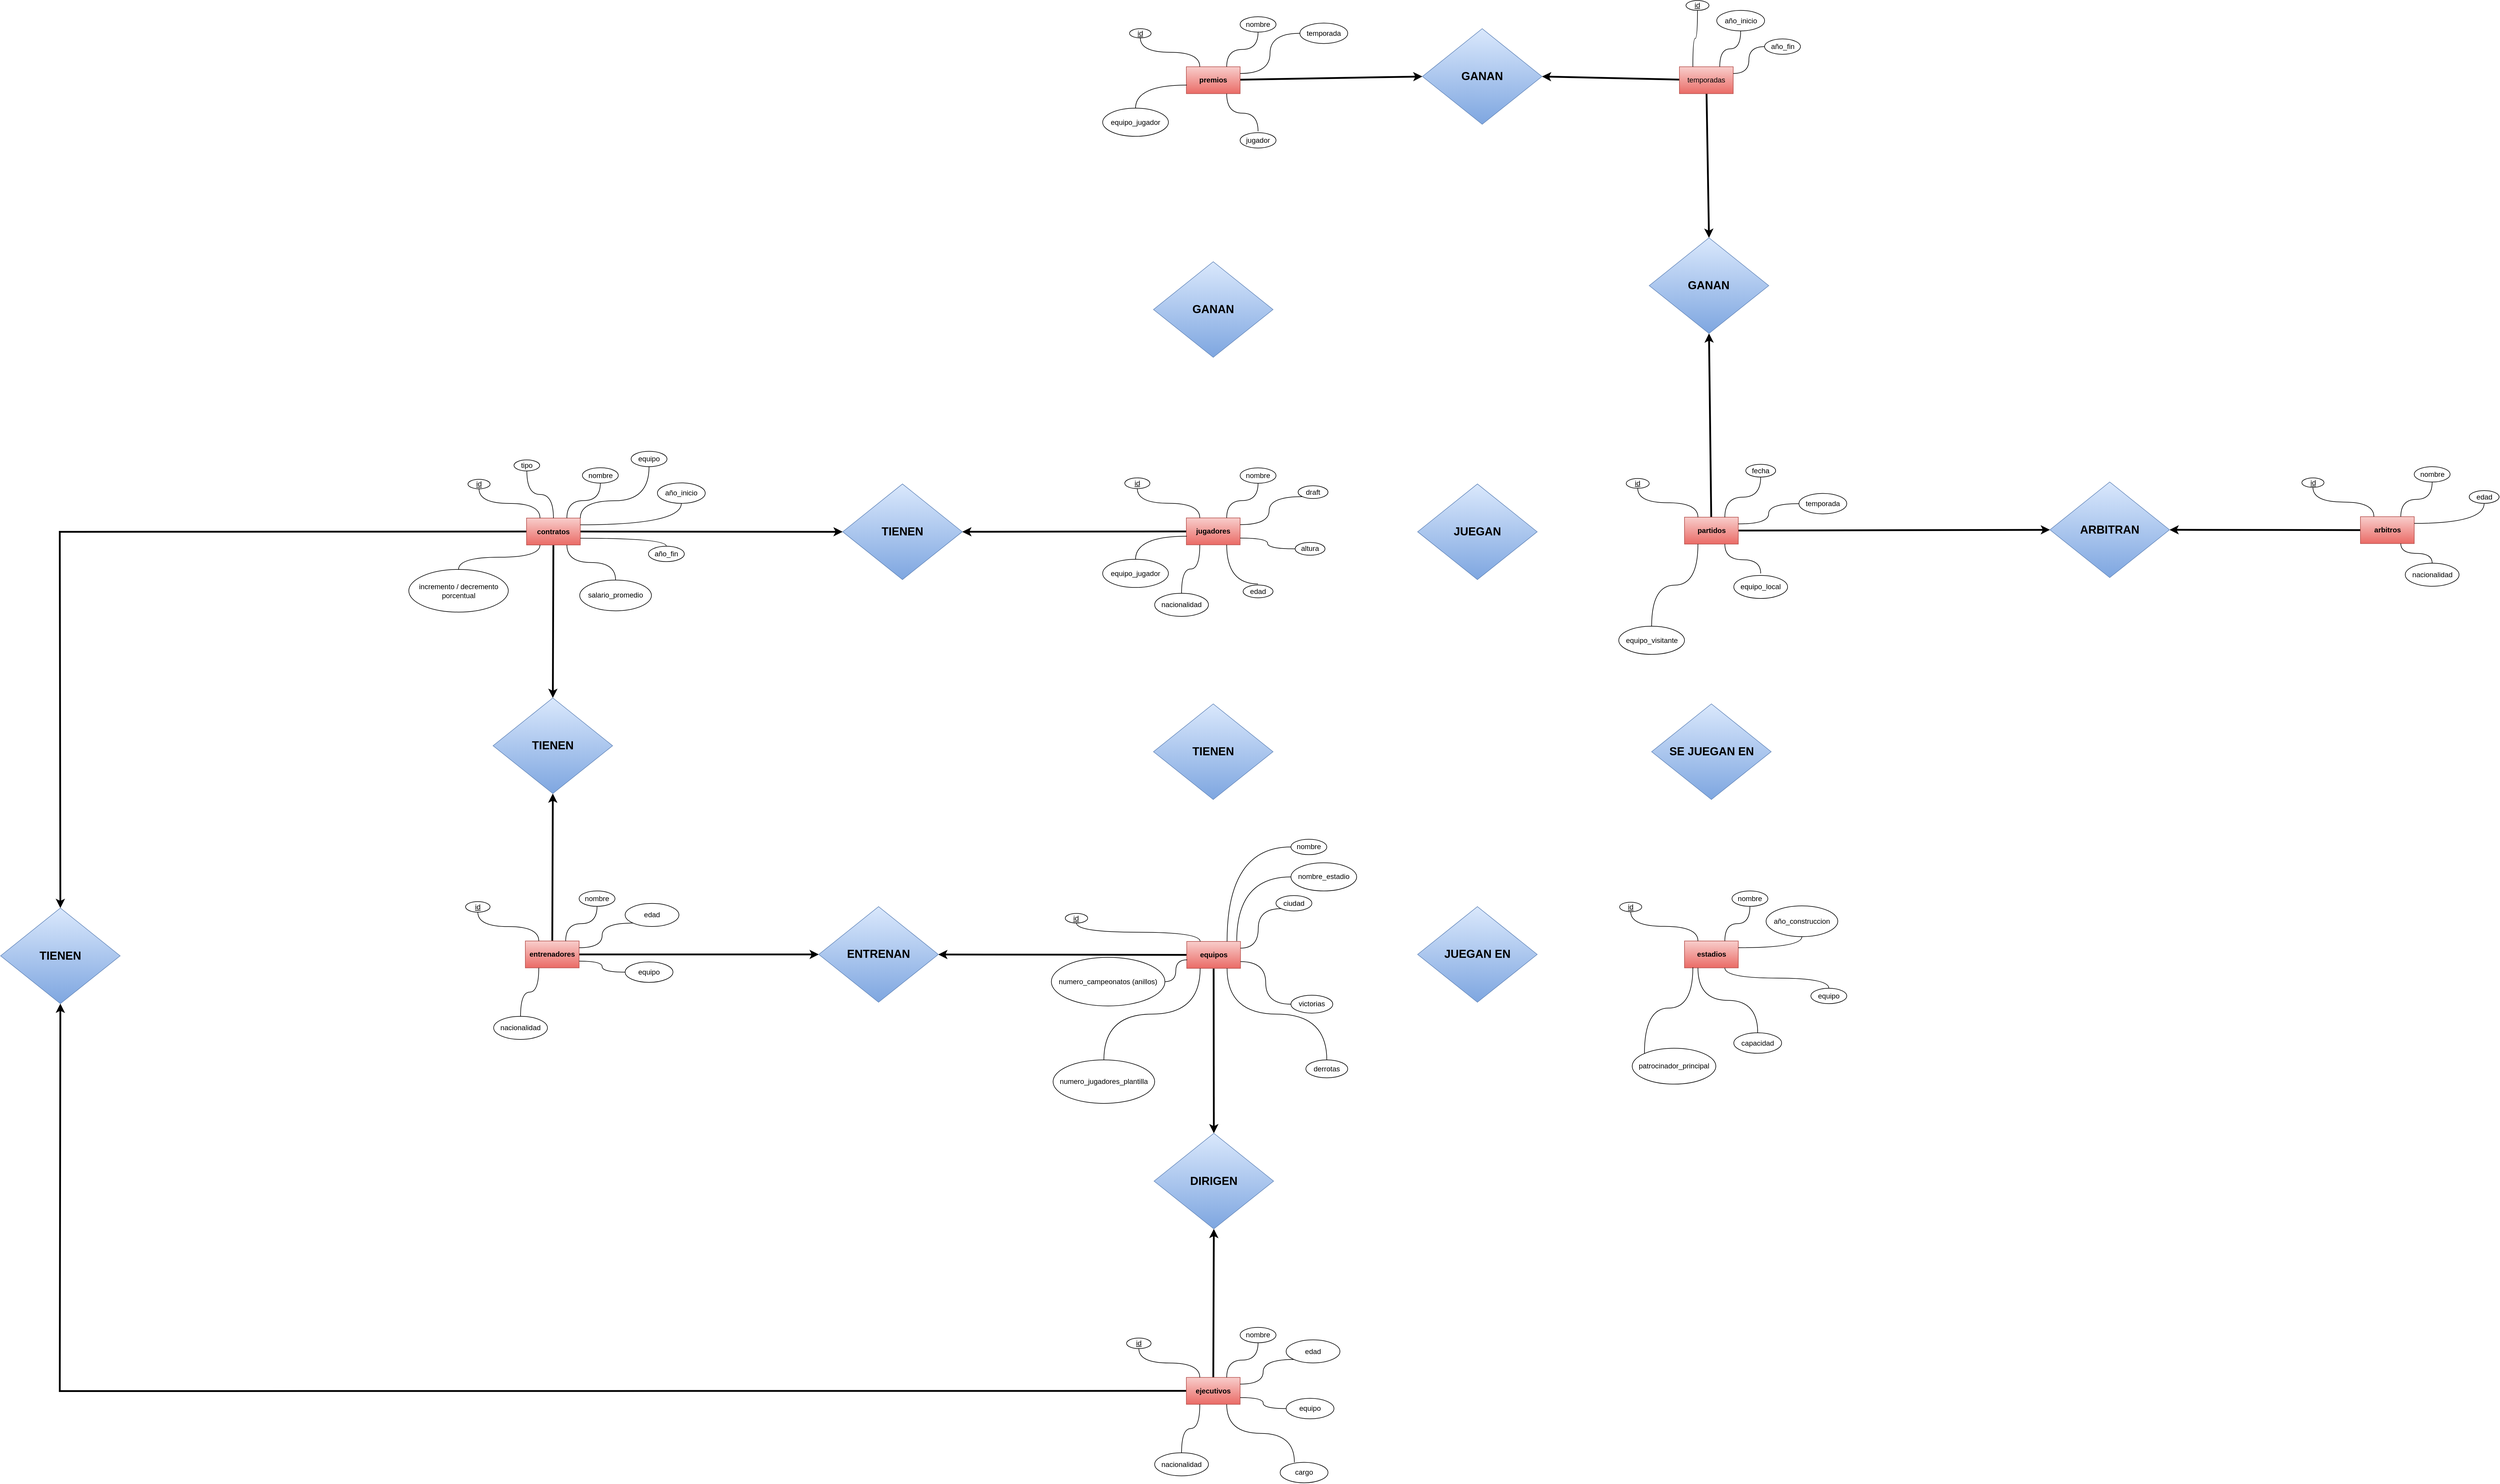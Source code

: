 <mxfile>
    <diagram id="GtlSE6PxsFourFfLZDGg" name="Page-1">
        <mxGraphModel dx="3180" dy="1513" grid="1" gridSize="10" guides="1" tooltips="1" connect="1" arrows="1" fold="1" page="0" pageScale="1" pageWidth="4681" pageHeight="3300" math="0" shadow="0">
            <root>
                <mxCell id="0"/>
                <mxCell id="1" parent="0"/>
                <mxCell id="226" style="edgeStyle=none;html=1;entryX=0.5;entryY=0;entryDx=0;entryDy=0;strokeColor=#FFFFFF;strokeWidth=3;" parent="1" source="12" target="225" edge="1">
                    <mxGeometry relative="1" as="geometry"/>
                </mxCell>
                <mxCell id="340" style="edgeStyle=none;rounded=0;html=1;entryX=0;entryY=0.5;entryDx=0;entryDy=0;strokeWidth=3;" edge="1" parent="1" source="12" target="339">
                    <mxGeometry relative="1" as="geometry"/>
                </mxCell>
                <mxCell id="12" value="premios" style="rounded=0;whiteSpace=wrap;html=1;aspect=fixed;fillColor=#f8cecc;strokeColor=#b85450;gradientColor=#ea6b66;fontStyle=1" parent="1" vertex="1">
                    <mxGeometry x="1015" y="-6.28" width="90" height="45" as="geometry"/>
                </mxCell>
                <mxCell id="13" style="edgeStyle=orthogonalEdgeStyle;html=1;exitX=0.5;exitY=1;exitDx=0;exitDy=0;entryX=0.25;entryY=0;entryDx=0;entryDy=0;curved=1;endArrow=none;endFill=0;" parent="1" source="14" target="12" edge="1">
                    <mxGeometry relative="1" as="geometry"/>
                </mxCell>
                <mxCell id="14" value="&lt;u&gt;id&lt;/u&gt;" style="ellipse;whiteSpace=wrap;html=1;aspect=fixed;" parent="1" vertex="1">
                    <mxGeometry x="920" y="-69.99" width="35.99" height="15.42" as="geometry"/>
                </mxCell>
                <mxCell id="15" value="nombre" style="ellipse;whiteSpace=wrap;html=1;aspect=fixed;" parent="1" vertex="1">
                    <mxGeometry x="1105" y="-90" width="60" height="25.72" as="geometry"/>
                </mxCell>
                <mxCell id="16" style="edgeStyle=orthogonalEdgeStyle;html=1;exitX=0.5;exitY=1;exitDx=0;exitDy=0;entryX=0.75;entryY=0;entryDx=0;entryDy=0;curved=1;endArrow=none;endFill=0;" parent="1" source="15" target="12" edge="1">
                    <mxGeometry relative="1" as="geometry">
                        <mxPoint x="1043" y="-54.28" as="sourcePoint"/>
                        <mxPoint x="1068" y="-14.28" as="targetPoint"/>
                    </mxGeometry>
                </mxCell>
                <mxCell id="17" value="temporada" style="ellipse;whiteSpace=wrap;html=1;aspect=fixed;" parent="1" vertex="1">
                    <mxGeometry x="1205" y="-79.43" width="80" height="34.29" as="geometry"/>
                </mxCell>
                <mxCell id="18" style="edgeStyle=orthogonalEdgeStyle;html=1;exitX=0;exitY=0.5;exitDx=0;exitDy=0;entryX=1;entryY=0.25;entryDx=0;entryDy=0;curved=1;endArrow=none;endFill=0;" parent="1" source="17" target="12" edge="1">
                    <mxGeometry relative="1" as="geometry">
                        <mxPoint x="1175" y="-16.55" as="sourcePoint"/>
                        <mxPoint x="1160" y="28.02" as="targetPoint"/>
                    </mxGeometry>
                </mxCell>
                <mxCell id="19" style="edgeStyle=orthogonalEdgeStyle;html=1;curved=1;endArrow=none;endFill=0;exitX=0.5;exitY=-0.085;exitDx=0;exitDy=0;exitPerimeter=0;entryX=0.75;entryY=1;entryDx=0;entryDy=0;" parent="1" source="20" target="12" edge="1">
                    <mxGeometry relative="1" as="geometry">
                        <mxPoint x="1200" y="5.72" as="sourcePoint"/>
                        <mxPoint x="1110" y="49.62" as="targetPoint"/>
                    </mxGeometry>
                </mxCell>
                <mxCell id="20" value="jugador" style="ellipse;whiteSpace=wrap;html=1;aspect=fixed;" parent="1" vertex="1">
                    <mxGeometry x="1105" y="104.0" width="60" height="25.72" as="geometry"/>
                </mxCell>
                <mxCell id="21" value="equipo_jugador" style="ellipse;whiteSpace=wrap;html=1;aspect=fixed;" parent="1" vertex="1">
                    <mxGeometry x="875" y="63.01" width="110" height="47.15" as="geometry"/>
                </mxCell>
                <mxCell id="22" style="edgeStyle=orthogonalEdgeStyle;html=1;entryX=0.008;entryY=0.682;entryDx=0;entryDy=0;curved=1;endArrow=none;endFill=0;entryPerimeter=0;exitX=0.5;exitY=0;exitDx=0;exitDy=0;" parent="1" source="21" target="12" edge="1">
                    <mxGeometry relative="1" as="geometry">
                        <mxPoint x="1137.72" y="71.175" as="sourcePoint"/>
                        <mxPoint x="1070" y="54.01" as="targetPoint"/>
                    </mxGeometry>
                </mxCell>
                <mxCell id="220" style="edgeStyle=none;html=1;entryX=0.5;entryY=0;entryDx=0;entryDy=0;strokeColor=#FFFFFF;strokeWidth=3;" parent="1" source="27" target="218" edge="1">
                    <mxGeometry relative="1" as="geometry"/>
                </mxCell>
                <mxCell id="223" style="edgeStyle=none;html=1;entryX=0;entryY=0.5;entryDx=0;entryDy=0;strokeColor=#FFFFFF;strokeWidth=3;" parent="1" source="27" target="222" edge="1">
                    <mxGeometry relative="1" as="geometry"/>
                </mxCell>
                <mxCell id="227" style="edgeStyle=none;html=1;entryX=0.5;entryY=1;entryDx=0;entryDy=0;strokeColor=#FFFFFF;strokeWidth=3;" parent="1" source="27" target="225" edge="1">
                    <mxGeometry relative="1" as="geometry"/>
                </mxCell>
                <mxCell id="289" style="edgeStyle=none;html=1;entryX=1;entryY=0.5;entryDx=0;entryDy=0;strokeWidth=3;" edge="1" parent="1" source="27" target="287">
                    <mxGeometry relative="1" as="geometry"/>
                </mxCell>
                <mxCell id="27" value="jugadores" style="rounded=0;whiteSpace=wrap;html=1;aspect=fixed;fillColor=#f8cecc;strokeColor=#b85450;gradientColor=#ea6b66;fontStyle=1" parent="1" vertex="1">
                    <mxGeometry x="1015" y="748.74" width="90" height="45" as="geometry"/>
                </mxCell>
                <mxCell id="28" style="edgeStyle=orthogonalEdgeStyle;html=1;exitX=0.5;exitY=1;exitDx=0;exitDy=0;entryX=0.25;entryY=0;entryDx=0;entryDy=0;curved=1;endArrow=none;endFill=0;" parent="1" source="29" target="27" edge="1">
                    <mxGeometry relative="1" as="geometry"/>
                </mxCell>
                <mxCell id="29" value="&lt;u&gt;id&lt;/u&gt;" style="ellipse;whiteSpace=wrap;html=1;aspect=fixed;" parent="1" vertex="1">
                    <mxGeometry x="912" y="681.73" width="42" height="18.01" as="geometry"/>
                </mxCell>
                <mxCell id="30" value="nombre" style="ellipse;whiteSpace=wrap;html=1;aspect=fixed;" parent="1" vertex="1">
                    <mxGeometry x="1105" y="665.02" width="60" height="25.72" as="geometry"/>
                </mxCell>
                <mxCell id="31" style="edgeStyle=orthogonalEdgeStyle;html=1;exitX=0.5;exitY=1;exitDx=0;exitDy=0;entryX=0.75;entryY=0;entryDx=0;entryDy=0;curved=1;endArrow=none;endFill=0;" parent="1" source="30" target="27" edge="1">
                    <mxGeometry relative="1" as="geometry">
                        <mxPoint x="1043" y="700.74" as="sourcePoint"/>
                        <mxPoint x="1068" y="740.74" as="targetPoint"/>
                    </mxGeometry>
                </mxCell>
                <mxCell id="32" value="altura" style="ellipse;whiteSpace=wrap;html=1;aspect=fixed;" parent="1" vertex="1">
                    <mxGeometry x="1197" y="789.74" width="50" height="21.43" as="geometry"/>
                </mxCell>
                <mxCell id="33" style="edgeStyle=orthogonalEdgeStyle;html=1;exitX=0;exitY=0.5;exitDx=0;exitDy=0;entryX=1;entryY=0.75;entryDx=0;entryDy=0;curved=1;endArrow=none;endFill=0;" parent="1" source="32" target="27" edge="1">
                    <mxGeometry relative="1" as="geometry">
                        <mxPoint x="1175" y="738.47" as="sourcePoint"/>
                        <mxPoint x="1160" y="783.04" as="targetPoint"/>
                    </mxGeometry>
                </mxCell>
                <mxCell id="34" style="edgeStyle=orthogonalEdgeStyle;html=1;entryX=0.75;entryY=1;entryDx=0;entryDy=0;curved=1;endArrow=none;endFill=0;exitX=0.5;exitY=-0.085;exitDx=0;exitDy=0;exitPerimeter=0;" parent="1" source="35" target="27" edge="1">
                    <mxGeometry relative="1" as="geometry">
                        <mxPoint x="1200" y="760.74" as="sourcePoint"/>
                        <mxPoint x="1110" y="804.64" as="targetPoint"/>
                    </mxGeometry>
                </mxCell>
                <mxCell id="35" value="edad" style="ellipse;whiteSpace=wrap;html=1;aspect=fixed;" parent="1" vertex="1">
                    <mxGeometry x="1110" y="861.02" width="50" height="21.43" as="geometry"/>
                </mxCell>
                <mxCell id="36" value="equipo_jugador" style="ellipse;whiteSpace=wrap;html=1;aspect=fixed;" parent="1" vertex="1">
                    <mxGeometry x="875" y="818.03" width="110" height="47.15" as="geometry"/>
                </mxCell>
                <mxCell id="37" style="edgeStyle=orthogonalEdgeStyle;html=1;entryX=0.008;entryY=0.682;entryDx=0;entryDy=0;curved=1;endArrow=none;endFill=0;entryPerimeter=0;exitX=0.5;exitY=0;exitDx=0;exitDy=0;" parent="1" source="36" target="27" edge="1">
                    <mxGeometry relative="1" as="geometry">
                        <mxPoint x="1137.72" y="826.195" as="sourcePoint"/>
                        <mxPoint x="1070" y="809.03" as="targetPoint"/>
                    </mxGeometry>
                </mxCell>
                <mxCell id="38" value="nacionalidad" style="ellipse;whiteSpace=wrap;html=1;aspect=fixed;" parent="1" vertex="1">
                    <mxGeometry x="962" y="874.87" width="90" height="38.58" as="geometry"/>
                </mxCell>
                <mxCell id="39" style="edgeStyle=orthogonalEdgeStyle;html=1;entryX=0.25;entryY=1;entryDx=0;entryDy=0;curved=1;endArrow=none;endFill=0;exitX=0.5;exitY=0;exitDx=0;exitDy=0;" parent="1" source="38" target="27" edge="1">
                    <mxGeometry relative="1" as="geometry">
                        <mxPoint x="955.99" y="849.05" as="sourcePoint"/>
                        <mxPoint x="1041.71" y="810.45" as="targetPoint"/>
                    </mxGeometry>
                </mxCell>
                <mxCell id="40" value="draft" style="ellipse;whiteSpace=wrap;html=1;aspect=fixed;" parent="1" vertex="1">
                    <mxGeometry x="1202" y="694.88" width="50" height="21.43" as="geometry"/>
                </mxCell>
                <mxCell id="41" style="edgeStyle=orthogonalEdgeStyle;html=1;exitX=0;exitY=1;exitDx=0;exitDy=0;entryX=1;entryY=0.25;entryDx=0;entryDy=0;curved=1;endArrow=none;endFill=0;" parent="1" source="40" target="27" edge="1">
                    <mxGeometry relative="1" as="geometry">
                        <mxPoint x="1197.0" y="769.445" as="sourcePoint"/>
                        <mxPoint x="1122" y="742.84" as="targetPoint"/>
                    </mxGeometry>
                </mxCell>
                <mxCell id="279" style="edgeStyle=none;html=1;strokeWidth=3;" edge="1" parent="1" source="42" target="278">
                    <mxGeometry relative="1" as="geometry"/>
                </mxCell>
                <mxCell id="286" style="edgeStyle=none;html=1;entryX=0.5;entryY=1;entryDx=0;entryDy=0;strokeWidth=3;" edge="1" parent="1" source="42" target="284">
                    <mxGeometry relative="1" as="geometry"/>
                </mxCell>
                <mxCell id="42" value="entrenadores" style="rounded=0;whiteSpace=wrap;html=1;aspect=fixed;fillColor=#f8cecc;strokeColor=#b85450;gradientColor=#ea6b66;fontStyle=1" parent="1" vertex="1">
                    <mxGeometry x="-91" y="1456.75" width="90" height="45" as="geometry"/>
                </mxCell>
                <mxCell id="43" style="edgeStyle=orthogonalEdgeStyle;html=1;exitX=0.5;exitY=1;exitDx=0;exitDy=0;entryX=0.25;entryY=0;entryDx=0;entryDy=0;curved=1;endArrow=none;endFill=0;" parent="1" source="44" target="42" edge="1">
                    <mxGeometry relative="1" as="geometry"/>
                </mxCell>
                <mxCell id="44" value="&lt;u&gt;id&lt;/u&gt;" style="ellipse;whiteSpace=wrap;html=1;aspect=fixed;" parent="1" vertex="1">
                    <mxGeometry x="-191" y="1390.89" width="40.99" height="17.57" as="geometry"/>
                </mxCell>
                <mxCell id="45" value="nombre" style="ellipse;whiteSpace=wrap;html=1;aspect=fixed;" parent="1" vertex="1">
                    <mxGeometry x="-1" y="1373.03" width="60" height="25.72" as="geometry"/>
                </mxCell>
                <mxCell id="46" style="edgeStyle=orthogonalEdgeStyle;html=1;exitX=0.5;exitY=1;exitDx=0;exitDy=0;entryX=0.75;entryY=0;entryDx=0;entryDy=0;curved=1;endArrow=none;endFill=0;" parent="1" source="45" target="42" edge="1">
                    <mxGeometry relative="1" as="geometry">
                        <mxPoint x="-63" y="1408.75" as="sourcePoint"/>
                        <mxPoint x="-38" y="1448.75" as="targetPoint"/>
                    </mxGeometry>
                </mxCell>
                <mxCell id="47" value="equipo" style="ellipse;whiteSpace=wrap;html=1;aspect=fixed;" parent="1" vertex="1">
                    <mxGeometry x="76" y="1491.75" width="80" height="34.29" as="geometry"/>
                </mxCell>
                <mxCell id="48" style="edgeStyle=orthogonalEdgeStyle;html=1;exitX=0;exitY=0.5;exitDx=0;exitDy=0;entryX=1;entryY=0.75;entryDx=0;entryDy=0;curved=1;endArrow=none;endFill=0;" parent="1" source="47" target="42" edge="1">
                    <mxGeometry relative="1" as="geometry">
                        <mxPoint x="69" y="1446.48" as="sourcePoint"/>
                        <mxPoint x="54" y="1491.05" as="targetPoint"/>
                    </mxGeometry>
                </mxCell>
                <mxCell id="53" value="nacionalidad" style="ellipse;whiteSpace=wrap;html=1;aspect=fixed;" parent="1" vertex="1">
                    <mxGeometry x="-144" y="1582.88" width="90" height="38.58" as="geometry"/>
                </mxCell>
                <mxCell id="54" style="edgeStyle=orthogonalEdgeStyle;html=1;entryX=0.25;entryY=1;entryDx=0;entryDy=0;curved=1;endArrow=none;endFill=0;exitX=0.5;exitY=0;exitDx=0;exitDy=0;" parent="1" source="53" target="42" edge="1">
                    <mxGeometry relative="1" as="geometry">
                        <mxPoint x="-150.01" y="1557.06" as="sourcePoint"/>
                        <mxPoint x="-64.29" y="1518.46" as="targetPoint"/>
                    </mxGeometry>
                </mxCell>
                <mxCell id="55" value="edad" style="ellipse;whiteSpace=wrap;html=1;aspect=fixed;" parent="1" vertex="1">
                    <mxGeometry x="76" y="1393.89" width="90" height="38.58" as="geometry"/>
                </mxCell>
                <mxCell id="56" style="edgeStyle=orthogonalEdgeStyle;html=1;exitX=0;exitY=1;exitDx=0;exitDy=0;entryX=1;entryY=0.25;entryDx=0;entryDy=0;curved=1;endArrow=none;endFill=0;" parent="1" source="55" target="42" edge="1">
                    <mxGeometry relative="1" as="geometry">
                        <mxPoint x="91.0" y="1477.455" as="sourcePoint"/>
                        <mxPoint x="16" y="1450.85" as="targetPoint"/>
                    </mxGeometry>
                </mxCell>
                <mxCell id="224" style="edgeStyle=none;html=1;entryX=1;entryY=0.5;entryDx=0;entryDy=0;strokeColor=#FFFFFF;strokeWidth=3;" parent="1" source="58" target="222" edge="1">
                    <mxGeometry relative="1" as="geometry"/>
                </mxCell>
                <mxCell id="235" style="edgeStyle=none;html=1;strokeColor=#FFFFFF;strokeWidth=3;" parent="1" source="58" target="234" edge="1">
                    <mxGeometry relative="1" as="geometry"/>
                </mxCell>
                <mxCell id="282" style="edgeStyle=none;html=1;entryX=0;entryY=0.5;entryDx=0;entryDy=0;strokeWidth=3;" edge="1" parent="1" source="58" target="281">
                    <mxGeometry relative="1" as="geometry"/>
                </mxCell>
                <mxCell id="344" style="edgeStyle=none;rounded=0;html=1;entryX=0.5;entryY=1;entryDx=0;entryDy=0;strokeWidth=3;" edge="1" parent="1" source="58" target="342">
                    <mxGeometry relative="1" as="geometry"/>
                </mxCell>
                <mxCell id="58" value="partidos" style="rounded=0;whiteSpace=wrap;html=1;aspect=fixed;fillColor=#f8cecc;strokeColor=#b85450;gradientColor=#ea6b66;fontStyle=1" parent="1" vertex="1">
                    <mxGeometry x="1848.5" y="747.53" width="90" height="45" as="geometry"/>
                </mxCell>
                <mxCell id="59" style="edgeStyle=orthogonalEdgeStyle;html=1;exitX=0.5;exitY=1;exitDx=0;exitDy=0;entryX=0.25;entryY=0;entryDx=0;entryDy=0;curved=1;endArrow=none;endFill=0;" parent="1" source="60" target="58" edge="1">
                    <mxGeometry relative="1" as="geometry"/>
                </mxCell>
                <mxCell id="60" value="&lt;u&gt;id&lt;/u&gt;" style="ellipse;whiteSpace=wrap;html=1;aspect=fixed;" parent="1" vertex="1">
                    <mxGeometry x="1751" y="682.74" width="38.49" height="16.5" as="geometry"/>
                </mxCell>
                <mxCell id="61" value="fecha" style="ellipse;whiteSpace=wrap;html=1;aspect=fixed;" parent="1" vertex="1">
                    <mxGeometry x="1951" y="658.95" width="50" height="21.43" as="geometry"/>
                </mxCell>
                <mxCell id="62" style="edgeStyle=orthogonalEdgeStyle;html=1;exitX=0.5;exitY=1;exitDx=0;exitDy=0;entryX=0.75;entryY=0;entryDx=0;entryDy=0;curved=1;endArrow=none;endFill=0;" parent="1" source="61" target="58" edge="1">
                    <mxGeometry relative="1" as="geometry">
                        <mxPoint x="1876.5" y="699.53" as="sourcePoint"/>
                        <mxPoint x="1901.5" y="739.53" as="targetPoint"/>
                    </mxGeometry>
                </mxCell>
                <mxCell id="63" value="temporada" style="ellipse;whiteSpace=wrap;html=1;aspect=fixed;" parent="1" vertex="1">
                    <mxGeometry x="2040" y="707.7" width="80" height="34.29" as="geometry"/>
                </mxCell>
                <mxCell id="64" style="edgeStyle=orthogonalEdgeStyle;html=1;exitX=0;exitY=0.5;exitDx=0;exitDy=0;entryX=1;entryY=0.25;entryDx=0;entryDy=0;curved=1;endArrow=none;endFill=0;" parent="1" source="63" target="58" edge="1">
                    <mxGeometry relative="1" as="geometry">
                        <mxPoint x="2008.5" y="737.26" as="sourcePoint"/>
                        <mxPoint x="1993.5" y="781.83" as="targetPoint"/>
                    </mxGeometry>
                </mxCell>
                <mxCell id="65" style="edgeStyle=orthogonalEdgeStyle;html=1;entryX=0.75;entryY=1;entryDx=0;entryDy=0;curved=1;endArrow=none;endFill=0;exitX=0.5;exitY=-0.085;exitDx=0;exitDy=0;exitPerimeter=0;" parent="1" source="66" target="58" edge="1">
                    <mxGeometry relative="1" as="geometry">
                        <mxPoint x="2033.5" y="759.53" as="sourcePoint"/>
                        <mxPoint x="1943.5" y="803.43" as="targetPoint"/>
                    </mxGeometry>
                </mxCell>
                <mxCell id="66" value="equipo_local" style="ellipse;whiteSpace=wrap;html=1;aspect=fixed;" parent="1" vertex="1">
                    <mxGeometry x="1931" y="844.95" width="90" height="38.58" as="geometry"/>
                </mxCell>
                <mxCell id="67" value="equipo_visitante" style="ellipse;whiteSpace=wrap;html=1;aspect=fixed;" parent="1" vertex="1">
                    <mxGeometry x="1738.5" y="930.0" width="110" height="47.15" as="geometry"/>
                </mxCell>
                <mxCell id="68" style="edgeStyle=orthogonalEdgeStyle;html=1;entryX=0.25;entryY=1;entryDx=0;entryDy=0;curved=1;endArrow=none;endFill=0;exitX=0.5;exitY=0;exitDx=0;exitDy=0;" parent="1" source="67" target="58" edge="1">
                    <mxGeometry relative="1" as="geometry">
                        <mxPoint x="1971.22" y="824.985" as="sourcePoint"/>
                        <mxPoint x="1903.5" y="807.82" as="targetPoint"/>
                    </mxGeometry>
                </mxCell>
                <mxCell id="283" style="edgeStyle=none;html=1;entryX=1;entryY=0.5;entryDx=0;entryDy=0;strokeWidth=3;" edge="1" parent="1" source="72" target="281">
                    <mxGeometry relative="1" as="geometry"/>
                </mxCell>
                <mxCell id="72" value="arbitros" style="rounded=0;whiteSpace=wrap;html=1;aspect=fixed;fillColor=#f8cecc;strokeColor=#b85450;gradientColor=#ea6b66;fontStyle=1" parent="1" vertex="1">
                    <mxGeometry x="2979.5" y="746.67" width="90" height="45" as="geometry"/>
                </mxCell>
                <mxCell id="73" style="edgeStyle=orthogonalEdgeStyle;html=1;exitX=0.5;exitY=1;exitDx=0;exitDy=0;entryX=0.25;entryY=0;entryDx=0;entryDy=0;curved=1;endArrow=none;endFill=0;" parent="1" source="74" target="72" edge="1">
                    <mxGeometry relative="1" as="geometry"/>
                </mxCell>
                <mxCell id="74" value="&lt;u&gt;id&lt;/u&gt;" style="ellipse;whiteSpace=wrap;html=1;aspect=fixed;" parent="1" vertex="1">
                    <mxGeometry x="2881.5" y="681.81" width="37" height="15.86" as="geometry"/>
                </mxCell>
                <mxCell id="75" value="nombre" style="ellipse;whiteSpace=wrap;html=1;aspect=fixed;" parent="1" vertex="1">
                    <mxGeometry x="3069.5" y="662.95" width="60" height="25.72" as="geometry"/>
                </mxCell>
                <mxCell id="76" style="edgeStyle=orthogonalEdgeStyle;html=1;exitX=0.5;exitY=1;exitDx=0;exitDy=0;entryX=0.75;entryY=0;entryDx=0;entryDy=0;curved=1;endArrow=none;endFill=0;" parent="1" source="75" target="72" edge="1">
                    <mxGeometry relative="1" as="geometry">
                        <mxPoint x="3007.5" y="698.67" as="sourcePoint"/>
                        <mxPoint x="3032.5" y="738.67" as="targetPoint"/>
                    </mxGeometry>
                </mxCell>
                <mxCell id="79" style="edgeStyle=orthogonalEdgeStyle;html=1;entryX=1;entryY=0.25;entryDx=0;entryDy=0;curved=1;endArrow=none;endFill=0;exitX=0.5;exitY=1;exitDx=0;exitDy=0;" parent="1" source="80" target="72" edge="1">
                    <mxGeometry relative="1" as="geometry">
                        <mxPoint x="3164.5" y="758.67" as="sourcePoint"/>
                        <mxPoint x="3074.5" y="802.57" as="targetPoint"/>
                    </mxGeometry>
                </mxCell>
                <mxCell id="80" value="edad" style="ellipse;whiteSpace=wrap;html=1;aspect=fixed;" parent="1" vertex="1">
                    <mxGeometry x="3161.5" y="702.95" width="50" height="21.43" as="geometry"/>
                </mxCell>
                <mxCell id="83" value="nacionalidad" style="ellipse;whiteSpace=wrap;html=1;aspect=fixed;" parent="1" vertex="1">
                    <mxGeometry x="3054.5" y="824.53" width="90" height="38.58" as="geometry"/>
                </mxCell>
                <mxCell id="84" style="edgeStyle=orthogonalEdgeStyle;html=1;entryX=0.75;entryY=1;entryDx=0;entryDy=0;curved=1;endArrow=none;endFill=0;exitX=0.5;exitY=0;exitDx=0;exitDy=0;" parent="1" source="83" target="72" edge="1">
                    <mxGeometry relative="1" as="geometry">
                        <mxPoint x="2920.49" y="846.98" as="sourcePoint"/>
                        <mxPoint x="3006.21" y="808.38" as="targetPoint"/>
                    </mxGeometry>
                </mxCell>
                <mxCell id="221" style="edgeStyle=none;html=1;entryX=0.5;entryY=1;entryDx=0;entryDy=0;strokeColor=#FFFFFF;strokeWidth=3;" parent="1" source="90" target="218" edge="1">
                    <mxGeometry relative="1" as="geometry"/>
                </mxCell>
                <mxCell id="232" style="edgeStyle=none;html=1;entryX=0;entryY=0.5;entryDx=0;entryDy=0;strokeColor=#FFFFFF;strokeWidth=3;" parent="1" source="90" target="231" edge="1">
                    <mxGeometry relative="1" as="geometry"/>
                </mxCell>
                <mxCell id="280" style="edgeStyle=none;html=1;strokeWidth=3;" edge="1" parent="1" source="90" target="278">
                    <mxGeometry relative="1" as="geometry"/>
                </mxCell>
                <mxCell id="307" style="edgeStyle=none;html=1;strokeWidth=3;entryX=0.5;entryY=0;entryDx=0;entryDy=0;" edge="1" parent="1" source="90" target="306">
                    <mxGeometry relative="1" as="geometry">
                        <mxPoint x="1070" y="1780" as="targetPoint"/>
                    </mxGeometry>
                </mxCell>
                <mxCell id="90" value="equipos" style="rounded=0;whiteSpace=wrap;html=1;aspect=fixed;fillColor=#f8cecc;strokeColor=#b85450;gradientColor=#ea6b66;fontStyle=1" parent="1" vertex="1">
                    <mxGeometry x="1015.63" y="1457.53" width="90" height="45" as="geometry"/>
                </mxCell>
                <mxCell id="91" style="edgeStyle=orthogonalEdgeStyle;html=1;exitX=0.5;exitY=1;exitDx=0;exitDy=0;entryX=0.25;entryY=0;entryDx=0;entryDy=0;curved=1;endArrow=none;endFill=0;" parent="1" source="92" target="90" edge="1">
                    <mxGeometry relative="1" as="geometry"/>
                </mxCell>
                <mxCell id="92" value="&lt;u&gt;id&lt;/u&gt;" style="ellipse;whiteSpace=wrap;html=1;aspect=fixed;" parent="1" vertex="1">
                    <mxGeometry x="812.39" y="1410.64" width="37.49" height="16.07" as="geometry"/>
                </mxCell>
                <mxCell id="93" value="nombre" style="ellipse;whiteSpace=wrap;html=1;aspect=fixed;" parent="1" vertex="1">
                    <mxGeometry x="1190" y="1286.56" width="60" height="25.72" as="geometry"/>
                </mxCell>
                <mxCell id="94" style="edgeStyle=orthogonalEdgeStyle;html=1;exitX=0;exitY=0.5;exitDx=0;exitDy=0;entryX=0.75;entryY=0;entryDx=0;entryDy=0;curved=1;endArrow=none;endFill=0;" parent="1" source="93" target="90" edge="1">
                    <mxGeometry relative="1" as="geometry">
                        <mxPoint x="1191.88" y="1372.06" as="sourcePoint"/>
                        <mxPoint x="1068.63" y="1449.53" as="targetPoint"/>
                    </mxGeometry>
                </mxCell>
                <mxCell id="95" value="nombre_estadio" style="ellipse;whiteSpace=wrap;html=1;aspect=fixed;" parent="1" vertex="1">
                    <mxGeometry x="1190" y="1325.88" width="110" height="47.15" as="geometry"/>
                </mxCell>
                <mxCell id="96" style="edgeStyle=orthogonalEdgeStyle;html=1;exitX=0;exitY=0.5;exitDx=0;exitDy=0;entryX=0.93;entryY=-0.014;entryDx=0;entryDy=0;curved=1;endArrow=none;endFill=0;entryPerimeter=0;" parent="1" source="95" target="90" edge="1">
                    <mxGeometry relative="1" as="geometry">
                        <mxPoint x="1175.63" y="1447.26" as="sourcePoint"/>
                        <mxPoint x="1160.63" y="1491.83" as="targetPoint"/>
                    </mxGeometry>
                </mxCell>
                <mxCell id="97" style="edgeStyle=orthogonalEdgeStyle;html=1;entryX=1;entryY=0.75;entryDx=0;entryDy=0;curved=1;endArrow=none;endFill=0;exitX=0;exitY=0.5;exitDx=0;exitDy=0;" parent="1" source="98" target="90" edge="1">
                    <mxGeometry relative="1" as="geometry">
                        <mxPoint x="1200.63" y="1469.53" as="sourcePoint"/>
                        <mxPoint x="1110.63" y="1513.43" as="targetPoint"/>
                    </mxGeometry>
                </mxCell>
                <mxCell id="98" value="victorias" style="ellipse;whiteSpace=wrap;html=1;aspect=fixed;" parent="1" vertex="1">
                    <mxGeometry x="1190" y="1547.46" width="70" height="30.01" as="geometry"/>
                </mxCell>
                <mxCell id="99" value="numero_campeonatos (anillos)" style="ellipse;whiteSpace=wrap;html=1;aspect=fixed;" parent="1" vertex="1">
                    <mxGeometry x="789.13" y="1484.11" width="190" height="81.44" as="geometry"/>
                </mxCell>
                <mxCell id="100" style="edgeStyle=orthogonalEdgeStyle;html=1;entryX=0.008;entryY=0.682;entryDx=0;entryDy=0;curved=1;endArrow=none;endFill=0;entryPerimeter=0;exitX=1;exitY=0.5;exitDx=0;exitDy=0;" parent="1" source="99" target="90" edge="1">
                    <mxGeometry relative="1" as="geometry">
                        <mxPoint x="1138.35" y="1534.985" as="sourcePoint"/>
                        <mxPoint x="1070.63" y="1517.82" as="targetPoint"/>
                    </mxGeometry>
                </mxCell>
                <mxCell id="101" value="numero_jugadores_plantilla" style="ellipse;whiteSpace=wrap;html=1;aspect=fixed;" parent="1" vertex="1">
                    <mxGeometry x="792.0" y="1655.74" width="170" height="72.87" as="geometry"/>
                </mxCell>
                <mxCell id="102" style="edgeStyle=orthogonalEdgeStyle;html=1;entryX=0.25;entryY=1;entryDx=0;entryDy=0;curved=1;endArrow=none;endFill=0;exitX=0.5;exitY=0;exitDx=0;exitDy=0;" parent="1" source="101" target="90" edge="1">
                    <mxGeometry relative="1" as="geometry">
                        <mxPoint x="956.62" y="1557.84" as="sourcePoint"/>
                        <mxPoint x="1042.34" y="1519.24" as="targetPoint"/>
                    </mxGeometry>
                </mxCell>
                <mxCell id="103" value="ciudad" style="ellipse;whiteSpace=wrap;html=1;aspect=fixed;" parent="1" vertex="1">
                    <mxGeometry x="1165" y="1380.75" width="60" height="25.72" as="geometry"/>
                </mxCell>
                <mxCell id="104" style="edgeStyle=orthogonalEdgeStyle;html=1;exitX=0;exitY=1;exitDx=0;exitDy=0;entryX=1;entryY=0.25;entryDx=0;entryDy=0;curved=1;endArrow=none;endFill=0;" parent="1" source="103" target="90" edge="1">
                    <mxGeometry relative="1" as="geometry">
                        <mxPoint x="1197.63" y="1478.235" as="sourcePoint"/>
                        <mxPoint x="1122.63" y="1451.63" as="targetPoint"/>
                    </mxGeometry>
                </mxCell>
                <mxCell id="105" value="derrotas" style="ellipse;whiteSpace=wrap;html=1;aspect=fixed;" parent="1" vertex="1">
                    <mxGeometry x="1215" y="1655.74" width="70" height="30.01" as="geometry"/>
                </mxCell>
                <mxCell id="106" style="edgeStyle=orthogonalEdgeStyle;html=1;entryX=0.75;entryY=1;entryDx=0;entryDy=0;curved=1;endArrow=none;endFill=0;exitX=0.5;exitY=0;exitDx=0;exitDy=0;" parent="1" source="105" target="90" edge="1">
                    <mxGeometry relative="1" as="geometry">
                        <mxPoint x="1145.63" y="1575.624" as="sourcePoint"/>
                        <mxPoint x="1093.13" y="1512.53" as="targetPoint"/>
                    </mxGeometry>
                </mxCell>
                <mxCell id="233" style="edgeStyle=none;html=1;entryX=1;entryY=0.5;entryDx=0;entryDy=0;strokeColor=#FFFFFF;strokeWidth=3;" parent="1" source="173" target="231" edge="1">
                    <mxGeometry relative="1" as="geometry"/>
                </mxCell>
                <mxCell id="236" style="edgeStyle=none;html=1;strokeColor=#FFFFFF;strokeWidth=3;" parent="1" source="173" target="234" edge="1">
                    <mxGeometry relative="1" as="geometry"/>
                </mxCell>
                <mxCell id="173" value="estadios" style="rounded=0;whiteSpace=wrap;html=1;aspect=fixed;fillColor=#f8cecc;strokeColor=#b85450;gradientColor=#ea6b66;fontStyle=1" parent="1" vertex="1">
                    <mxGeometry x="1848.5" y="1456.75" width="90" height="45" as="geometry"/>
                </mxCell>
                <mxCell id="174" style="edgeStyle=orthogonalEdgeStyle;html=1;exitX=0.5;exitY=1;exitDx=0;exitDy=0;entryX=0.25;entryY=0;entryDx=0;entryDy=0;curved=1;endArrow=none;endFill=0;" parent="1" source="175" target="173" edge="1">
                    <mxGeometry relative="1" as="geometry"/>
                </mxCell>
                <mxCell id="175" value="&lt;u&gt;id&lt;/u&gt;" style="ellipse;whiteSpace=wrap;html=1;aspect=fixed;" parent="1" vertex="1">
                    <mxGeometry x="1740" y="1391.89" width="37" height="15.86" as="geometry"/>
                </mxCell>
                <mxCell id="176" value="nombre" style="ellipse;whiteSpace=wrap;html=1;aspect=fixed;" parent="1" vertex="1">
                    <mxGeometry x="1928" y="1373.03" width="60" height="25.72" as="geometry"/>
                </mxCell>
                <mxCell id="177" style="edgeStyle=orthogonalEdgeStyle;html=1;exitX=0.5;exitY=1;exitDx=0;exitDy=0;entryX=0.75;entryY=0;entryDx=0;entryDy=0;curved=1;endArrow=none;endFill=0;" parent="1" source="176" target="173" edge="1">
                    <mxGeometry relative="1" as="geometry">
                        <mxPoint x="1866" y="1408.75" as="sourcePoint"/>
                        <mxPoint x="1891" y="1448.75" as="targetPoint"/>
                    </mxGeometry>
                </mxCell>
                <mxCell id="178" style="edgeStyle=orthogonalEdgeStyle;html=1;entryX=1;entryY=0.25;entryDx=0;entryDy=0;curved=1;endArrow=none;endFill=0;exitX=0.5;exitY=1;exitDx=0;exitDy=0;" parent="1" source="179" target="173" edge="1">
                    <mxGeometry relative="1" as="geometry">
                        <mxPoint x="2023.0" y="1468.75" as="sourcePoint"/>
                        <mxPoint x="1933" y="1512.65" as="targetPoint"/>
                    </mxGeometry>
                </mxCell>
                <mxCell id="179" value="año_construccion" style="ellipse;whiteSpace=wrap;html=1;aspect=fixed;" parent="1" vertex="1">
                    <mxGeometry x="1985.0" y="1398.03" width="120" height="51.43" as="geometry"/>
                </mxCell>
                <mxCell id="180" value="equipo" style="ellipse;whiteSpace=wrap;html=1;aspect=fixed;" parent="1" vertex="1">
                    <mxGeometry x="2060" y="1535.9" width="60" height="25.72" as="geometry"/>
                </mxCell>
                <mxCell id="181" style="edgeStyle=orthogonalEdgeStyle;html=1;entryX=0.75;entryY=1;entryDx=0;entryDy=0;curved=1;endArrow=none;endFill=0;exitX=0.5;exitY=0;exitDx=0;exitDy=0;" parent="1" source="180" target="173" edge="1">
                    <mxGeometry relative="1" as="geometry">
                        <mxPoint x="1778.99" y="1557.06" as="sourcePoint"/>
                        <mxPoint x="1864.71" y="1518.46" as="targetPoint"/>
                    </mxGeometry>
                </mxCell>
                <mxCell id="182" value="capacidad" style="ellipse;whiteSpace=wrap;html=1;aspect=fixed;" parent="1" vertex="1">
                    <mxGeometry x="1931" y="1610.39" width="80" height="34.29" as="geometry"/>
                </mxCell>
                <mxCell id="183" style="edgeStyle=orthogonalEdgeStyle;html=1;curved=1;endArrow=none;endFill=0;exitX=0.5;exitY=0;exitDx=0;exitDy=0;entryX=0.25;entryY=1;entryDx=0;entryDy=0;" parent="1" source="182" target="173" edge="1">
                    <mxGeometry relative="1" as="geometry">
                        <mxPoint x="1968" y="1550.61" as="sourcePoint"/>
                        <mxPoint x="1915.5" y="1511.75" as="targetPoint"/>
                    </mxGeometry>
                </mxCell>
                <mxCell id="184" value="patrocinador_principal" style="ellipse;whiteSpace=wrap;html=1;aspect=fixed;" parent="1" vertex="1">
                    <mxGeometry x="1760.99" y="1636.28" width="140" height="60.01" as="geometry"/>
                </mxCell>
                <mxCell id="218" value="&lt;font color=&quot;#000000&quot;&gt;&lt;span style=&quot;font-size: 19px;&quot;&gt;&lt;b&gt;TIENEN&lt;/b&gt;&lt;/span&gt;&lt;/font&gt;" style="rhombus;whiteSpace=wrap;html=1;rounded=0;fillColor=#dae8fc;strokeColor=#6c8ebf;aspect=fixed;gradientColor=#7ea6e0;" parent="1" vertex="1">
                    <mxGeometry x="960" y="1060" width="200" height="160" as="geometry"/>
                </mxCell>
                <mxCell id="222" value="&lt;font color=&quot;#000000&quot;&gt;&lt;span style=&quot;font-size: 19px;&quot;&gt;&lt;b&gt;JUEGAN&lt;/b&gt;&lt;/span&gt;&lt;/font&gt;" style="rhombus;whiteSpace=wrap;html=1;rounded=0;fillColor=#dae8fc;strokeColor=#6c8ebf;aspect=fixed;gradientColor=#7ea6e0;" parent="1" vertex="1">
                    <mxGeometry x="1402" y="691.95" width="200" height="160" as="geometry"/>
                </mxCell>
                <mxCell id="225" value="&lt;font color=&quot;#000000&quot;&gt;&lt;span style=&quot;font-size: 19px;&quot;&gt;&lt;b&gt;GANAN&lt;/b&gt;&lt;/span&gt;&lt;/font&gt;" style="rhombus;whiteSpace=wrap;html=1;rounded=0;fillColor=#dae8fc;strokeColor=#6c8ebf;aspect=fixed;gradientColor=#7ea6e0;" parent="1" vertex="1">
                    <mxGeometry x="960" y="320.0" width="200" height="160" as="geometry"/>
                </mxCell>
                <mxCell id="229" style="edgeStyle=orthogonalEdgeStyle;html=1;curved=1;endArrow=none;endFill=0;exitX=0;exitY=0;exitDx=0;exitDy=0;entryX=0.156;entryY=0.983;entryDx=0;entryDy=0;entryPerimeter=0;" parent="1" source="184" target="173" edge="1">
                    <mxGeometry relative="1" as="geometry">
                        <mxPoint x="1981" y="1620.39" as="sourcePoint"/>
                        <mxPoint x="1870.5" y="1511.75" as="targetPoint"/>
                    </mxGeometry>
                </mxCell>
                <mxCell id="231" value="&lt;font color=&quot;#000000&quot;&gt;&lt;span style=&quot;font-size: 19px;&quot;&gt;&lt;b&gt;JUEGAN EN&lt;/b&gt;&lt;/span&gt;&lt;/font&gt;" style="rhombus;whiteSpace=wrap;html=1;rounded=0;fillColor=#dae8fc;strokeColor=#6c8ebf;aspect=fixed;gradientColor=#7ea6e0;" parent="1" vertex="1">
                    <mxGeometry x="1402" y="1399.25" width="200" height="160" as="geometry"/>
                </mxCell>
                <mxCell id="234" value="&lt;font color=&quot;#000000&quot;&gt;&lt;span style=&quot;font-size: 19px;&quot;&gt;&lt;b&gt;SE JUEGAN EN&lt;/b&gt;&lt;/span&gt;&lt;/font&gt;" style="rhombus;whiteSpace=wrap;html=1;rounded=0;fillColor=#dae8fc;strokeColor=#6c8ebf;aspect=fixed;gradientColor=#7ea6e0;" parent="1" vertex="1">
                    <mxGeometry x="1793.5" y="1060" width="200" height="160" as="geometry"/>
                </mxCell>
                <mxCell id="285" style="edgeStyle=none;html=1;entryX=0.5;entryY=0;entryDx=0;entryDy=0;strokeWidth=3;" edge="1" parent="1" source="263" target="284">
                    <mxGeometry relative="1" as="geometry"/>
                </mxCell>
                <mxCell id="288" style="edgeStyle=none;html=1;entryX=0;entryY=0.5;entryDx=0;entryDy=0;strokeWidth=3;" edge="1" parent="1" source="263" target="287">
                    <mxGeometry relative="1" as="geometry"/>
                </mxCell>
                <mxCell id="311" style="edgeStyle=none;html=1;entryX=0.5;entryY=0;entryDx=0;entryDy=0;strokeWidth=3;rounded=0;" edge="1" parent="1" source="263" target="310">
                    <mxGeometry relative="1" as="geometry">
                        <Array as="points">
                            <mxPoint x="-870" y="772"/>
                        </Array>
                    </mxGeometry>
                </mxCell>
                <mxCell id="263" value="contratos" style="rounded=0;whiteSpace=wrap;html=1;aspect=fixed;fillColor=#f8cecc;strokeColor=#b85450;gradientColor=#ea6b66;fontStyle=1" parent="1" vertex="1">
                    <mxGeometry x="-89" y="749.02" width="90" height="45" as="geometry"/>
                </mxCell>
                <mxCell id="264" style="edgeStyle=orthogonalEdgeStyle;html=1;exitX=0.5;exitY=1;exitDx=0;exitDy=0;entryX=0.25;entryY=0;entryDx=0;entryDy=0;curved=1;endArrow=none;endFill=0;" parent="1" source="265" target="263" edge="1">
                    <mxGeometry relative="1" as="geometry"/>
                </mxCell>
                <mxCell id="265" value="&lt;u&gt;id&lt;/u&gt;" style="ellipse;whiteSpace=wrap;html=1;aspect=fixed;" parent="1" vertex="1">
                    <mxGeometry x="-187" y="684.16" width="37" height="15.86" as="geometry"/>
                </mxCell>
                <mxCell id="266" value="nombre" style="ellipse;whiteSpace=wrap;html=1;aspect=fixed;" parent="1" vertex="1">
                    <mxGeometry x="4.5" y="664.73" width="60" height="25.72" as="geometry"/>
                </mxCell>
                <mxCell id="267" style="edgeStyle=orthogonalEdgeStyle;html=1;exitX=0.5;exitY=1;exitDx=0;exitDy=0;entryX=0.75;entryY=0;entryDx=0;entryDy=0;curved=1;endArrow=none;endFill=0;" parent="1" source="266" target="263" edge="1">
                    <mxGeometry relative="1" as="geometry">
                        <mxPoint x="-61" y="701.02" as="sourcePoint"/>
                        <mxPoint x="-36" y="741.02" as="targetPoint"/>
                    </mxGeometry>
                </mxCell>
                <mxCell id="268" style="edgeStyle=orthogonalEdgeStyle;html=1;entryX=1;entryY=0.25;entryDx=0;entryDy=0;curved=1;endArrow=none;endFill=0;exitX=0.5;exitY=1;exitDx=0;exitDy=0;" parent="1" source="269" target="263" edge="1">
                    <mxGeometry relative="1" as="geometry">
                        <mxPoint x="96" y="761.02" as="sourcePoint"/>
                        <mxPoint x="6" y="804.92" as="targetPoint"/>
                    </mxGeometry>
                </mxCell>
                <mxCell id="269" value="año_inicio" style="ellipse;whiteSpace=wrap;html=1;aspect=fixed;" parent="1" vertex="1">
                    <mxGeometry x="130" y="690.09" width="80" height="34.29" as="geometry"/>
                </mxCell>
                <mxCell id="270" value="salario_promedio" style="ellipse;whiteSpace=wrap;html=1;aspect=fixed;" parent="1" vertex="1">
                    <mxGeometry y="852.75" width="120" height="51.44" as="geometry"/>
                </mxCell>
                <mxCell id="271" style="edgeStyle=orthogonalEdgeStyle;html=1;entryX=0.75;entryY=1;entryDx=0;entryDy=0;curved=1;endArrow=none;endFill=0;exitX=0.5;exitY=0;exitDx=0;exitDy=0;" parent="1" source="270" target="263" edge="1">
                    <mxGeometry relative="1" as="geometry">
                        <mxPoint x="-148.01" y="849.33" as="sourcePoint"/>
                        <mxPoint x="-62.29" y="810.73" as="targetPoint"/>
                    </mxGeometry>
                </mxCell>
                <mxCell id="272" value="tipo" style="ellipse;whiteSpace=wrap;html=1;aspect=fixed;" parent="1" vertex="1">
                    <mxGeometry x="-110" y="651.66" width="43" height="18.44" as="geometry"/>
                </mxCell>
                <mxCell id="273" style="edgeStyle=orthogonalEdgeStyle;html=1;exitX=0.5;exitY=1;exitDx=0;exitDy=0;entryX=0.5;entryY=0;entryDx=0;entryDy=0;curved=1;endArrow=none;endFill=0;" parent="1" source="272" target="263" edge="1">
                    <mxGeometry relative="1" as="geometry">
                        <mxPoint x="44.5" y="700.45" as="sourcePoint"/>
                        <mxPoint x="-11.5" y="759.02" as="targetPoint"/>
                    </mxGeometry>
                </mxCell>
                <mxCell id="274" value="año_fin" style="ellipse;whiteSpace=wrap;html=1;aspect=fixed;" parent="1" vertex="1">
                    <mxGeometry x="115" y="796.17" width="60" height="25.72" as="geometry"/>
                </mxCell>
                <mxCell id="275" style="edgeStyle=orthogonalEdgeStyle;html=1;entryX=1;entryY=0.75;entryDx=0;entryDy=0;curved=1;endArrow=none;endFill=0;exitX=0.5;exitY=0;exitDx=0;exitDy=0;" parent="1" source="274" target="263" edge="1">
                    <mxGeometry relative="1" as="geometry">
                        <mxPoint x="70" y="868.75" as="sourcePoint"/>
                        <mxPoint x="-11.5" y="804.02" as="targetPoint"/>
                    </mxGeometry>
                </mxCell>
                <mxCell id="276" value="incremento / decremento porcentual" style="ellipse;whiteSpace=wrap;html=1;aspect=fixed;" parent="1" vertex="1">
                    <mxGeometry x="-286" y="834.99" width="166.5" height="71.38" as="geometry"/>
                </mxCell>
                <mxCell id="277" style="edgeStyle=orthogonalEdgeStyle;html=1;exitX=0.5;exitY=0;exitDx=0;exitDy=0;entryX=0.25;entryY=1;entryDx=0;entryDy=0;curved=1;endArrow=none;endFill=0;" parent="1" source="276" target="263" edge="1">
                    <mxGeometry relative="1" as="geometry">
                        <mxPoint x="-158.5" y="710.02" as="sourcePoint"/>
                        <mxPoint x="-56.5" y="759.02" as="targetPoint"/>
                    </mxGeometry>
                </mxCell>
                <mxCell id="278" value="&lt;font color=&quot;#000000&quot;&gt;&lt;span style=&quot;font-size: 19px;&quot;&gt;&lt;b&gt;ENTRENAN&lt;/b&gt;&lt;/span&gt;&lt;/font&gt;" style="rhombus;whiteSpace=wrap;html=1;rounded=0;fillColor=#dae8fc;strokeColor=#6c8ebf;aspect=fixed;gradientColor=#7ea6e0;" vertex="1" parent="1">
                    <mxGeometry x="400" y="1399.25" width="200" height="160" as="geometry"/>
                </mxCell>
                <mxCell id="281" value="&lt;font color=&quot;#000000&quot;&gt;&lt;span style=&quot;font-size: 19px;&quot;&gt;&lt;b&gt;ARBITRAN&lt;/b&gt;&lt;/span&gt;&lt;/font&gt;" style="rhombus;whiteSpace=wrap;html=1;rounded=0;fillColor=#dae8fc;strokeColor=#6c8ebf;aspect=fixed;gradientColor=#7ea6e0;" vertex="1" parent="1">
                    <mxGeometry x="2460" y="688.67" width="200" height="160" as="geometry"/>
                </mxCell>
                <mxCell id="284" value="&lt;font color=&quot;#000000&quot;&gt;&lt;span style=&quot;font-size: 19px;&quot;&gt;&lt;b&gt;TIENEN&lt;/b&gt;&lt;/span&gt;&lt;/font&gt;" style="rhombus;whiteSpace=wrap;html=1;rounded=0;fillColor=#dae8fc;strokeColor=#6c8ebf;aspect=fixed;gradientColor=#7ea6e0;" vertex="1" parent="1">
                    <mxGeometry x="-145" y="1050" width="200" height="160" as="geometry"/>
                </mxCell>
                <mxCell id="287" value="&lt;font color=&quot;#000000&quot;&gt;&lt;span style=&quot;font-size: 19px;&quot;&gt;&lt;b&gt;TIENEN&lt;/b&gt;&lt;/span&gt;&lt;/font&gt;" style="rhombus;whiteSpace=wrap;html=1;rounded=0;fillColor=#dae8fc;strokeColor=#6c8ebf;aspect=fixed;gradientColor=#7ea6e0;" vertex="1" parent="1">
                    <mxGeometry x="440" y="691.95" width="200" height="160" as="geometry"/>
                </mxCell>
                <mxCell id="290" style="edgeStyle=none;html=1;entryX=0.5;entryY=1;entryDx=0;entryDy=0;strokeWidth=3;" edge="1" parent="1" source="291" target="306">
                    <mxGeometry relative="1" as="geometry"/>
                </mxCell>
                <mxCell id="312" style="edgeStyle=none;rounded=0;html=1;entryX=0.5;entryY=1;entryDx=0;entryDy=0;strokeWidth=3;" edge="1" parent="1" source="291" target="310">
                    <mxGeometry relative="1" as="geometry">
                        <Array as="points">
                            <mxPoint x="-870" y="2210"/>
                        </Array>
                    </mxGeometry>
                </mxCell>
                <mxCell id="291" value="ejecutivos" style="rounded=0;whiteSpace=wrap;html=1;aspect=fixed;fillColor=#f8cecc;strokeColor=#b85450;gradientColor=#ea6b66;fontStyle=1" vertex="1" parent="1">
                    <mxGeometry x="1015" y="2187.14" width="90" height="45" as="geometry"/>
                </mxCell>
                <mxCell id="292" style="edgeStyle=orthogonalEdgeStyle;html=1;exitX=0.5;exitY=1;exitDx=0;exitDy=0;entryX=0.25;entryY=0;entryDx=0;entryDy=0;curved=1;endArrow=none;endFill=0;" edge="1" parent="1" source="293" target="291">
                    <mxGeometry relative="1" as="geometry"/>
                </mxCell>
                <mxCell id="293" value="&lt;u&gt;id&lt;/u&gt;" style="ellipse;whiteSpace=wrap;html=1;aspect=fixed;" vertex="1" parent="1">
                    <mxGeometry x="915" y="2121.28" width="40.99" height="17.57" as="geometry"/>
                </mxCell>
                <mxCell id="294" value="nombre" style="ellipse;whiteSpace=wrap;html=1;aspect=fixed;" vertex="1" parent="1">
                    <mxGeometry x="1105" y="2103.42" width="60" height="25.72" as="geometry"/>
                </mxCell>
                <mxCell id="295" style="edgeStyle=orthogonalEdgeStyle;html=1;exitX=0.5;exitY=1;exitDx=0;exitDy=0;entryX=0.75;entryY=0;entryDx=0;entryDy=0;curved=1;endArrow=none;endFill=0;" edge="1" parent="1" source="294" target="291">
                    <mxGeometry relative="1" as="geometry">
                        <mxPoint x="1043" y="2139.14" as="sourcePoint"/>
                        <mxPoint x="1068" y="2179.14" as="targetPoint"/>
                    </mxGeometry>
                </mxCell>
                <mxCell id="296" value="equipo" style="ellipse;whiteSpace=wrap;html=1;aspect=fixed;" vertex="1" parent="1">
                    <mxGeometry x="1182" y="2222.14" width="80" height="34.29" as="geometry"/>
                </mxCell>
                <mxCell id="297" style="edgeStyle=orthogonalEdgeStyle;html=1;exitX=0;exitY=0.5;exitDx=0;exitDy=0;entryX=1;entryY=0.75;entryDx=0;entryDy=0;curved=1;endArrow=none;endFill=0;" edge="1" parent="1" source="296" target="291">
                    <mxGeometry relative="1" as="geometry">
                        <mxPoint x="1175" y="2176.87" as="sourcePoint"/>
                        <mxPoint x="1160" y="2221.44" as="targetPoint"/>
                    </mxGeometry>
                </mxCell>
                <mxCell id="302" value="nacionalidad" style="ellipse;whiteSpace=wrap;html=1;aspect=fixed;" vertex="1" parent="1">
                    <mxGeometry x="962" y="2313.27" width="90" height="38.58" as="geometry"/>
                </mxCell>
                <mxCell id="303" style="edgeStyle=orthogonalEdgeStyle;html=1;entryX=0.25;entryY=1;entryDx=0;entryDy=0;curved=1;endArrow=none;endFill=0;exitX=0.5;exitY=0;exitDx=0;exitDy=0;" edge="1" parent="1" source="302" target="291">
                    <mxGeometry relative="1" as="geometry">
                        <mxPoint x="955.99" y="2287.45" as="sourcePoint"/>
                        <mxPoint x="1041.71" y="2248.85" as="targetPoint"/>
                    </mxGeometry>
                </mxCell>
                <mxCell id="304" value="edad" style="ellipse;whiteSpace=wrap;html=1;aspect=fixed;" vertex="1" parent="1">
                    <mxGeometry x="1182" y="2124.28" width="90" height="38.58" as="geometry"/>
                </mxCell>
                <mxCell id="305" style="edgeStyle=orthogonalEdgeStyle;html=1;exitX=0;exitY=1;exitDx=0;exitDy=0;entryX=1;entryY=0.25;entryDx=0;entryDy=0;curved=1;endArrow=none;endFill=0;" edge="1" parent="1" source="304" target="291">
                    <mxGeometry relative="1" as="geometry">
                        <mxPoint x="1197.0" y="2207.845" as="sourcePoint"/>
                        <mxPoint x="1122" y="2181.24" as="targetPoint"/>
                    </mxGeometry>
                </mxCell>
                <mxCell id="306" value="&lt;font color=&quot;#000000&quot;&gt;&lt;span style=&quot;font-size: 19px;&quot;&gt;&lt;b&gt;DIRIGEN&lt;/b&gt;&lt;/span&gt;&lt;/font&gt;" style="rhombus;whiteSpace=wrap;html=1;rounded=0;fillColor=#dae8fc;strokeColor=#6c8ebf;aspect=fixed;gradientColor=#7ea6e0;" vertex="1" parent="1">
                    <mxGeometry x="961" y="1778.58" width="200" height="160" as="geometry"/>
                </mxCell>
                <mxCell id="310" value="&lt;font color=&quot;#000000&quot;&gt;&lt;span style=&quot;font-size: 19px;&quot;&gt;&lt;b&gt;TIENEN&lt;/b&gt;&lt;/span&gt;&lt;/font&gt;" style="rhombus;whiteSpace=wrap;html=1;rounded=0;fillColor=#dae8fc;strokeColor=#6c8ebf;aspect=fixed;gradientColor=#7ea6e0;" vertex="1" parent="1">
                    <mxGeometry x="-969" y="1401.62" width="200" height="160" as="geometry"/>
                </mxCell>
                <mxCell id="327" value="equipo" style="ellipse;whiteSpace=wrap;html=1;aspect=fixed;" vertex="1" parent="1">
                    <mxGeometry x="86" y="637.23" width="60" height="25.72" as="geometry"/>
                </mxCell>
                <mxCell id="328" style="edgeStyle=orthogonalEdgeStyle;html=1;exitX=0.5;exitY=1;exitDx=0;exitDy=0;entryX=1;entryY=0;entryDx=0;entryDy=0;curved=1;endArrow=none;endFill=0;" edge="1" parent="1" source="327" target="263">
                    <mxGeometry relative="1" as="geometry">
                        <mxPoint x="76.03" y="707.7" as="sourcePoint"/>
                        <mxPoint x="20.03" y="766.27" as="targetPoint"/>
                        <Array as="points">
                            <mxPoint x="116" y="720"/>
                            <mxPoint x="1" y="720"/>
                        </Array>
                    </mxGeometry>
                </mxCell>
                <mxCell id="329" value="cargo" style="ellipse;whiteSpace=wrap;html=1;aspect=fixed;" vertex="1" parent="1">
                    <mxGeometry x="1172" y="2329.25" width="80" height="34.29" as="geometry"/>
                </mxCell>
                <mxCell id="330" style="edgeStyle=orthogonalEdgeStyle;html=1;exitX=0.297;exitY=-0.001;exitDx=0;exitDy=0;entryX=0.75;entryY=1;entryDx=0;entryDy=0;curved=1;endArrow=none;endFill=0;exitPerimeter=0;" edge="1" parent="1" source="329" target="291">
                    <mxGeometry relative="1" as="geometry">
                        <mxPoint x="1172.0" y="2301.935" as="sourcePoint"/>
                        <mxPoint x="1095" y="2283.54" as="targetPoint"/>
                    </mxGeometry>
                </mxCell>
                <mxCell id="341" style="edgeStyle=none;rounded=0;html=1;entryX=1;entryY=0.5;entryDx=0;entryDy=0;strokeWidth=3;" edge="1" parent="1" source="332" target="339">
                    <mxGeometry relative="1" as="geometry"/>
                </mxCell>
                <mxCell id="343" style="edgeStyle=none;rounded=0;html=1;entryX=0.5;entryY=0;entryDx=0;entryDy=0;strokeWidth=3;" edge="1" parent="1" source="332" target="342">
                    <mxGeometry relative="1" as="geometry"/>
                </mxCell>
                <mxCell id="332" value="temporadas" style="rounded=0;whiteSpace=wrap;html=1;aspect=fixed;fillColor=#f8cecc;strokeColor=#b85450;gradientColor=#ea6b66;" vertex="1" parent="1">
                    <mxGeometry x="1840" y="-6.28" width="90" height="45" as="geometry"/>
                </mxCell>
                <mxCell id="333" style="edgeStyle=orthogonalEdgeStyle;html=1;exitX=0.5;exitY=1;exitDx=0;exitDy=0;entryX=0.25;entryY=0;entryDx=0;entryDy=0;curved=1;endArrow=none;endFill=0;" edge="1" parent="1" source="334" target="332">
                    <mxGeometry relative="1" as="geometry"/>
                </mxCell>
                <mxCell id="334" value="&lt;u&gt;id&lt;/u&gt;" style="ellipse;whiteSpace=wrap;html=1;aspect=fixed;" vertex="1" parent="1">
                    <mxGeometry x="1850.99" y="-117.07" width="38.49" height="16.5" as="geometry"/>
                </mxCell>
                <mxCell id="335" value="año_inicio" style="ellipse;whiteSpace=wrap;html=1;aspect=fixed;" vertex="1" parent="1">
                    <mxGeometry x="1902.5" y="-100.57" width="80" height="34.29" as="geometry"/>
                </mxCell>
                <mxCell id="336" style="edgeStyle=orthogonalEdgeStyle;html=1;exitX=0.5;exitY=1;exitDx=0;exitDy=0;entryX=0.75;entryY=0;entryDx=0;entryDy=0;curved=1;endArrow=none;endFill=0;" edge="1" parent="1" source="335" target="332">
                    <mxGeometry relative="1" as="geometry">
                        <mxPoint x="1850.5" y="-60.85" as="sourcePoint"/>
                        <mxPoint x="1875.5" y="-20.85" as="targetPoint"/>
                    </mxGeometry>
                </mxCell>
                <mxCell id="337" value="año_fin" style="ellipse;whiteSpace=wrap;html=1;aspect=fixed;" vertex="1" parent="1">
                    <mxGeometry x="1982.5" y="-52.86" width="60" height="25.72" as="geometry"/>
                </mxCell>
                <mxCell id="338" style="edgeStyle=orthogonalEdgeStyle;html=1;exitX=0;exitY=0.5;exitDx=0;exitDy=0;entryX=1;entryY=0.25;entryDx=0;entryDy=0;curved=1;endArrow=none;endFill=0;" edge="1" parent="1" source="337" target="332">
                    <mxGeometry relative="1" as="geometry">
                        <mxPoint x="1982.5" y="-23.12" as="sourcePoint"/>
                        <mxPoint x="1967.5" y="21.45" as="targetPoint"/>
                    </mxGeometry>
                </mxCell>
                <mxCell id="339" value="&lt;font color=&quot;#000000&quot;&gt;&lt;span style=&quot;font-size: 19px;&quot;&gt;&lt;b&gt;GANAN&lt;/b&gt;&lt;/span&gt;&lt;/font&gt;" style="rhombus;whiteSpace=wrap;html=1;rounded=0;fillColor=#dae8fc;strokeColor=#6c8ebf;aspect=fixed;gradientColor=#7ea6e0;" vertex="1" parent="1">
                    <mxGeometry x="1410" y="-69.99" width="200" height="160" as="geometry"/>
                </mxCell>
                <mxCell id="342" value="&lt;font color=&quot;#000000&quot;&gt;&lt;span style=&quot;font-size: 19px;&quot;&gt;&lt;b&gt;GANAN&lt;/b&gt;&lt;/span&gt;&lt;/font&gt;" style="rhombus;whiteSpace=wrap;html=1;rounded=0;fillColor=#dae8fc;strokeColor=#6c8ebf;aspect=fixed;gradientColor=#7ea6e0;" vertex="1" parent="1">
                    <mxGeometry x="1789.49" y="280.0" width="200" height="160" as="geometry"/>
                </mxCell>
            </root>
        </mxGraphModel>
    </diagram>
</mxfile>